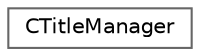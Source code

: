 digraph "Graphical Class Hierarchy"
{
 // LATEX_PDF_SIZE
  bgcolor="transparent";
  edge [fontname=Helvetica,fontsize=10,labelfontname=Helvetica,labelfontsize=10];
  node [fontname=Helvetica,fontsize=10,shape=box,height=0.2,width=0.4];
  rankdir="LR";
  Node0 [id="Node000000",label="CTitleManager",height=0.2,width=0.4,color="grey40", fillcolor="white", style="filled",URL="$class_c_title_manager.html",tooltip=" "];
}
